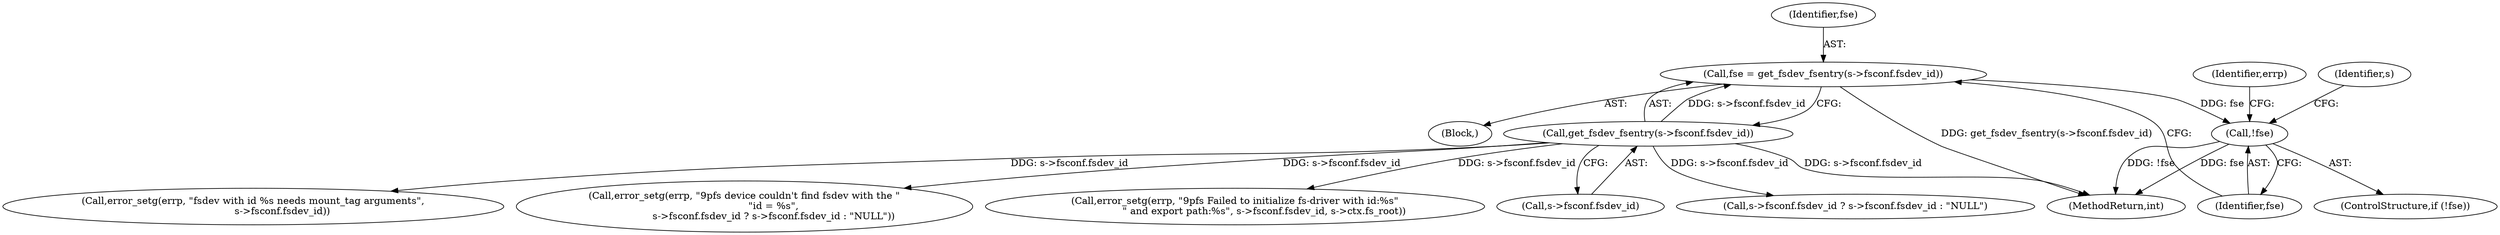 digraph "0_qemu_4774718e5c194026ba5ee7a28d9be49be3080e42@pointer" {
"1000179" [label="(Call,fse = get_fsdev_fsentry(s->fsconf.fsdev_id))"];
"1000181" [label="(Call,get_fsdev_fsentry(s->fsconf.fsdev_id))"];
"1000188" [label="(Call,!fse)"];
"1000215" [label="(Call,error_setg(errp, \"fsdev with id %s needs mount_tag arguments\",\n                   s->fsconf.fsdev_id))"];
"1000211" [label="(Identifier,s)"];
"1000179" [label="(Call,fse = get_fsdev_fsentry(s->fsconf.fsdev_id))"];
"1000180" [label="(Identifier,fse)"];
"1000182" [label="(Call,s->fsconf.fsdev_id)"];
"1000188" [label="(Call,!fse)"];
"1000192" [label="(Identifier,errp)"];
"1000107" [label="(Block,)"];
"1000187" [label="(ControlStructure,if (!fse))"];
"1000189" [label="(Identifier,fse)"];
"1000415" [label="(MethodReturn,int)"];
"1000191" [label="(Call,error_setg(errp, \"9pfs device couldn't find fsdev with the \"\n                   \"id = %s\",\n                   s->fsconf.fsdev_id ? s->fsconf.fsdev_id : \"NULL\"))"];
"1000324" [label="(Call,error_setg(errp, \"9pfs Failed to initialize fs-driver with id:%s\"\n                   \" and export path:%s\", s->fsconf.fsdev_id, s->ctx.fs_root))"];
"1000181" [label="(Call,get_fsdev_fsentry(s->fsconf.fsdev_id))"];
"1000194" [label="(Call,s->fsconf.fsdev_id ? s->fsconf.fsdev_id : \"NULL\")"];
"1000179" -> "1000107"  [label="AST: "];
"1000179" -> "1000181"  [label="CFG: "];
"1000180" -> "1000179"  [label="AST: "];
"1000181" -> "1000179"  [label="AST: "];
"1000189" -> "1000179"  [label="CFG: "];
"1000179" -> "1000415"  [label="DDG: get_fsdev_fsentry(s->fsconf.fsdev_id)"];
"1000181" -> "1000179"  [label="DDG: s->fsconf.fsdev_id"];
"1000179" -> "1000188"  [label="DDG: fse"];
"1000181" -> "1000182"  [label="CFG: "];
"1000182" -> "1000181"  [label="AST: "];
"1000181" -> "1000415"  [label="DDG: s->fsconf.fsdev_id"];
"1000181" -> "1000191"  [label="DDG: s->fsconf.fsdev_id"];
"1000181" -> "1000194"  [label="DDG: s->fsconf.fsdev_id"];
"1000181" -> "1000215"  [label="DDG: s->fsconf.fsdev_id"];
"1000181" -> "1000324"  [label="DDG: s->fsconf.fsdev_id"];
"1000188" -> "1000187"  [label="AST: "];
"1000188" -> "1000189"  [label="CFG: "];
"1000189" -> "1000188"  [label="AST: "];
"1000192" -> "1000188"  [label="CFG: "];
"1000211" -> "1000188"  [label="CFG: "];
"1000188" -> "1000415"  [label="DDG: !fse"];
"1000188" -> "1000415"  [label="DDG: fse"];
}
